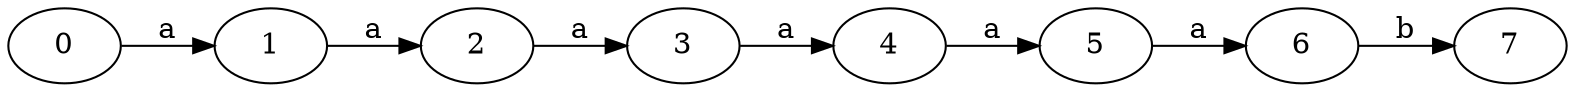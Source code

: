digraph g
{
    rankdir = LR
    0; 1; 2; 3; 4; 5; 6; 7;

    0 -> 1[label="a"]
    1 -> 2[label="a"]
    2 -> 3[label="a"]
    3 -> 4[label="a"]
    4 -> 5[label="a"]
    5 -> 6[label="a"]
    6 -> 7[label="b"]
}